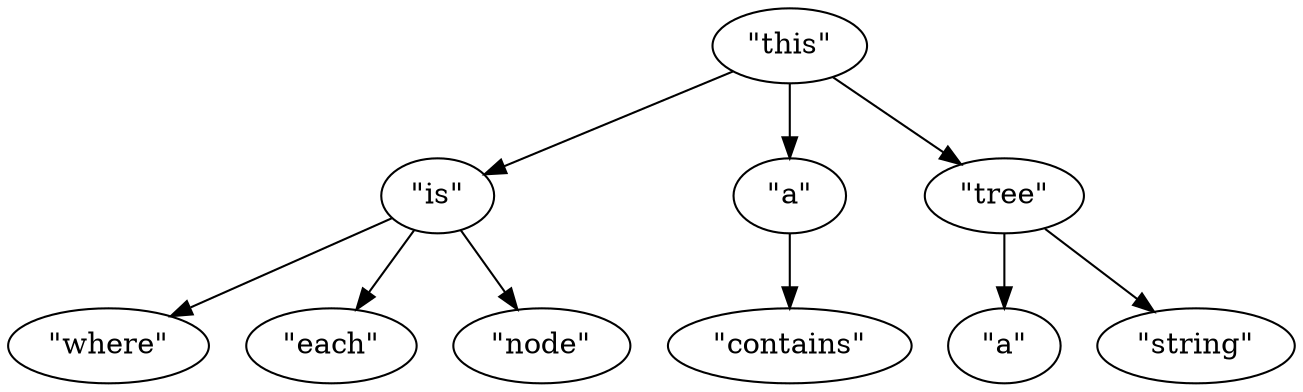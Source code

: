 
digraph D {
  is [label = "\"is\""];
  a1 [label = "\"a\""];
  a2 [label = "\"a\""];


  "\"this\"" -> {is, a1, "\"tree\""}

  is -> {
    "\"where\"",
    "\"each\"",
    "\"node\""
  }

  a1 -> {
    
    "\"contains\""
  }
  
  "\"tree\"" -> {
    a2
    "\"string\""
  }
}
